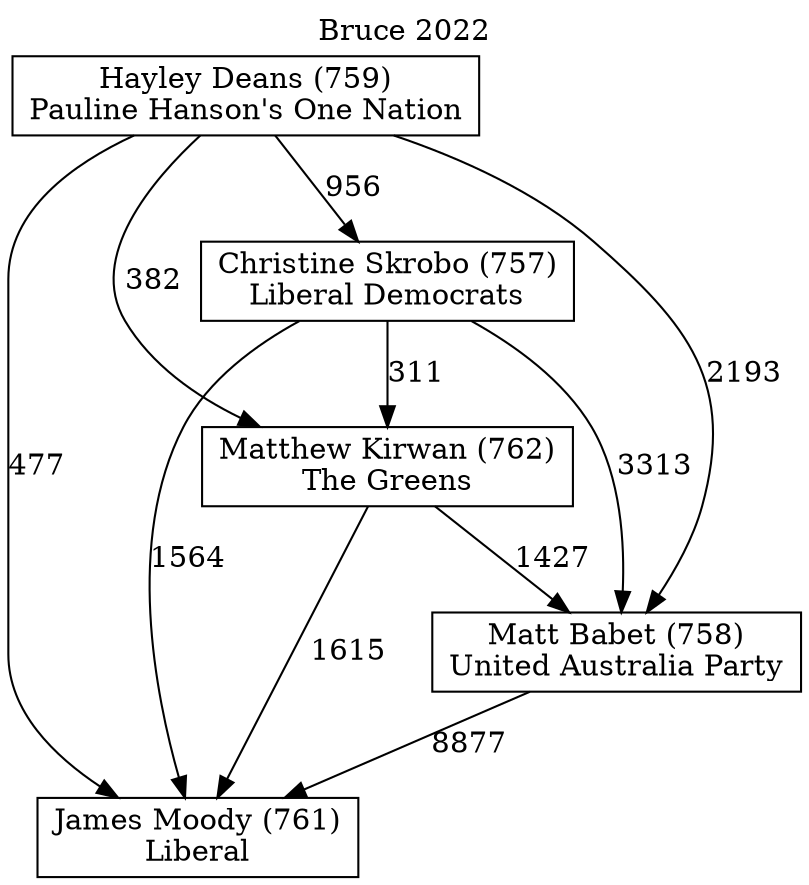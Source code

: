 // House preference flow
digraph "James Moody (761)_Bruce_2022" {
	graph [label="Bruce 2022" labelloc=t mclimit=10]
	node [shape=box]
	"Christine Skrobo (757)" [label="Christine Skrobo (757)
Liberal Democrats"]
	"Hayley Deans (759)" [label="Hayley Deans (759)
Pauline Hanson's One Nation"]
	"James Moody (761)" [label="James Moody (761)
Liberal"]
	"Matt Babet (758)" [label="Matt Babet (758)
United Australia Party"]
	"Matthew Kirwan (762)" [label="Matthew Kirwan (762)
The Greens"]
	"Christine Skrobo (757)" -> "James Moody (761)" [label=1564]
	"Christine Skrobo (757)" -> "Matt Babet (758)" [label=3313]
	"Christine Skrobo (757)" -> "Matthew Kirwan (762)" [label=311]
	"Hayley Deans (759)" -> "Christine Skrobo (757)" [label=956]
	"Hayley Deans (759)" -> "James Moody (761)" [label=477]
	"Hayley Deans (759)" -> "Matt Babet (758)" [label=2193]
	"Hayley Deans (759)" -> "Matthew Kirwan (762)" [label=382]
	"Matt Babet (758)" -> "James Moody (761)" [label=8877]
	"Matthew Kirwan (762)" -> "James Moody (761)" [label=1615]
	"Matthew Kirwan (762)" -> "Matt Babet (758)" [label=1427]
}
